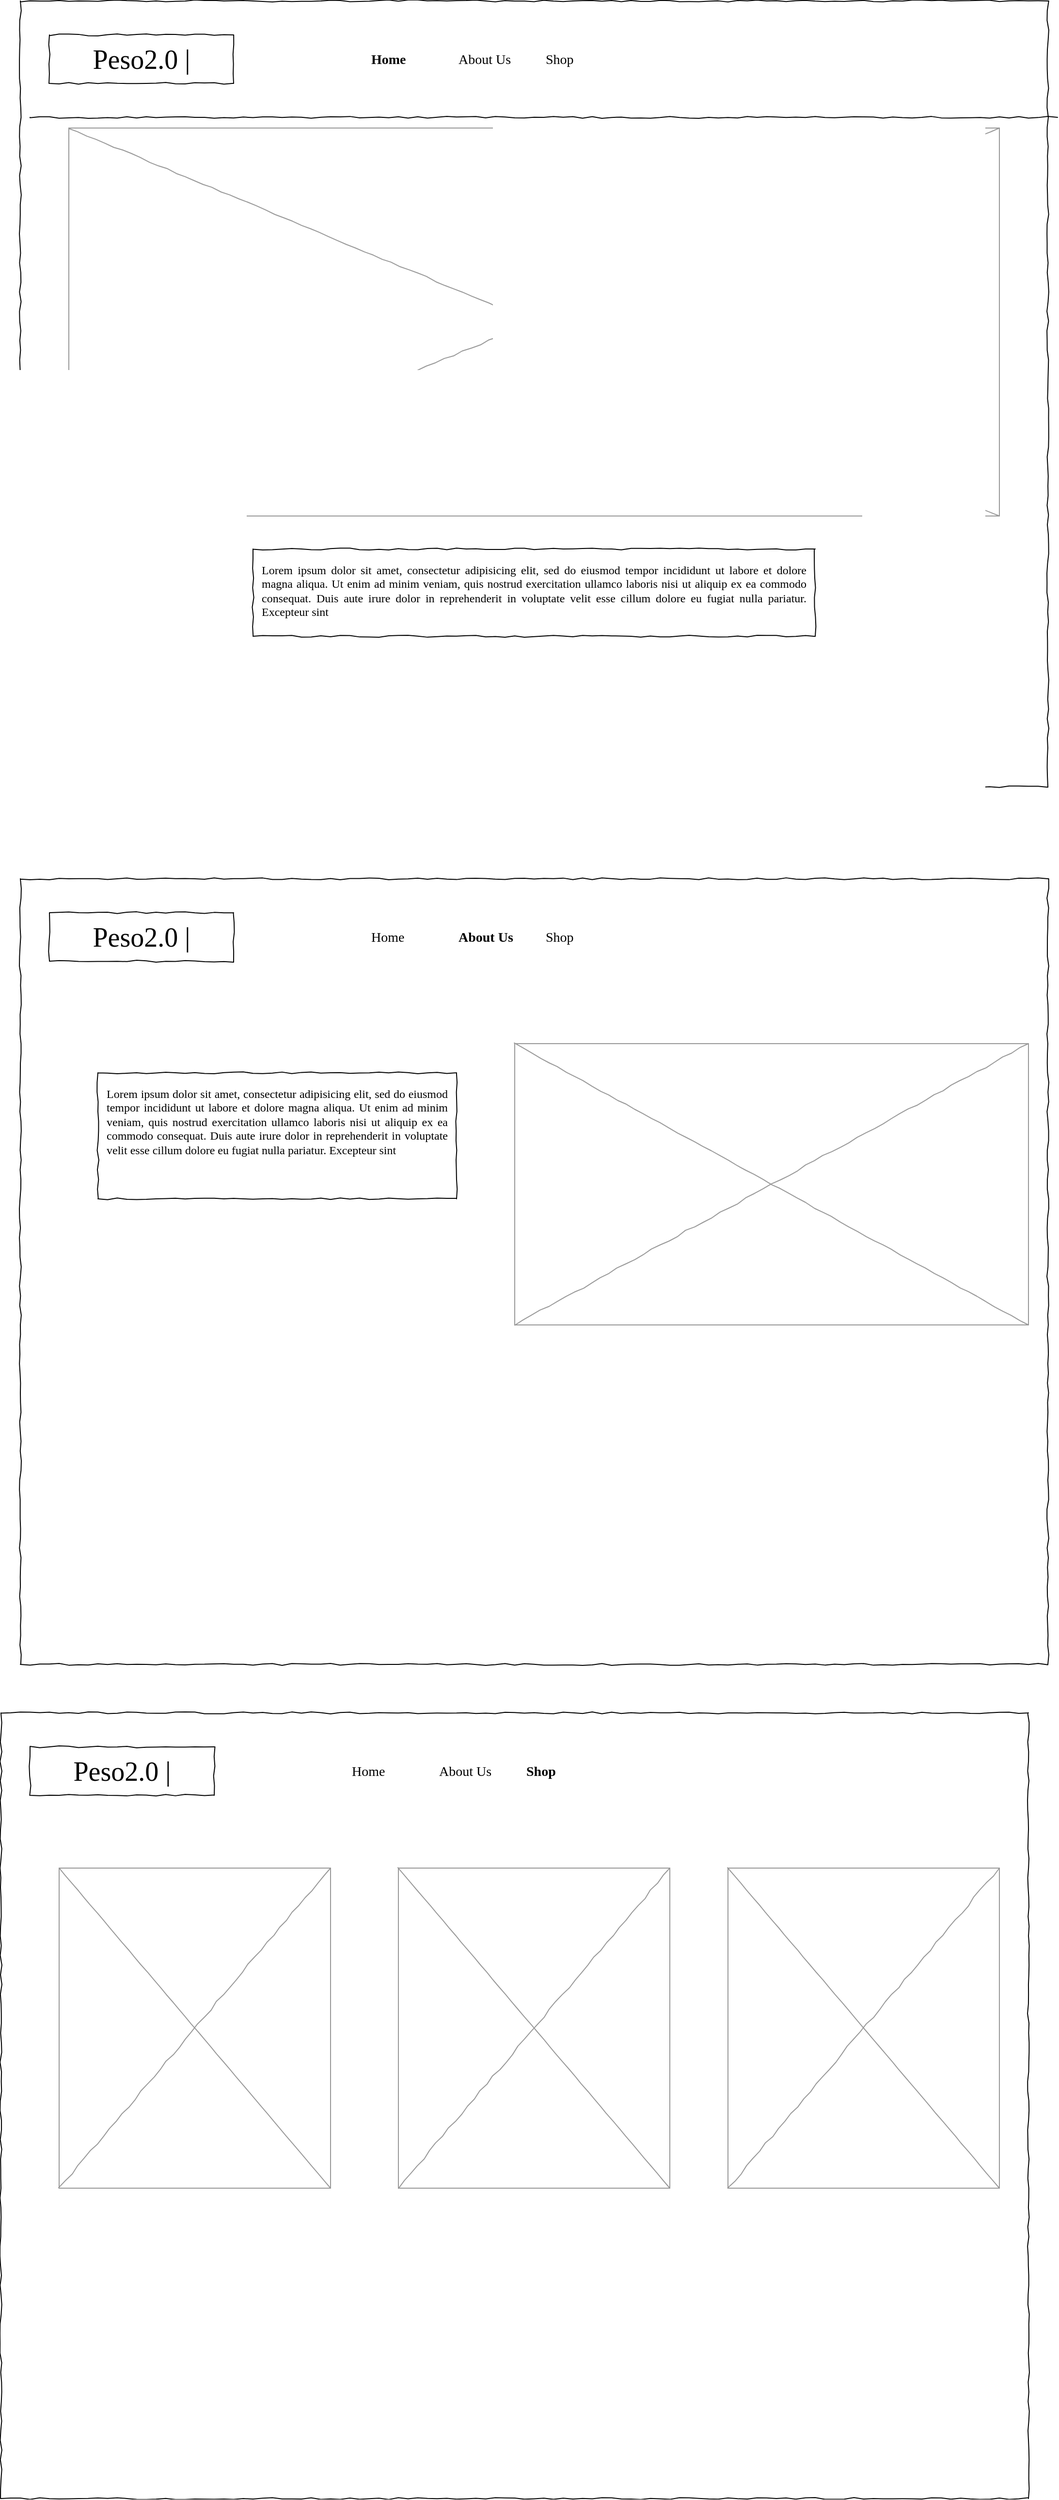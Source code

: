 <mxfile version="16.6.4" type="device"><diagram name="Page-1" id="03018318-947c-dd8e-b7a3-06fadd420f32"><mxGraphModel dx="2583" dy="770" grid="1" gridSize="10" guides="1" tooltips="1" connect="1" arrows="1" fold="1" page="1" pageScale="1" pageWidth="1100" pageHeight="850" background="none" math="0" shadow="0"><root><mxCell id="0"/><mxCell id="1" parent="0"/><mxCell id="677b7b8949515195-1" value="" style="whiteSpace=wrap;html=1;rounded=0;shadow=0;labelBackgroundColor=none;strokeColor=#000000;strokeWidth=1;fillColor=none;fontFamily=Verdana;fontSize=12;fontColor=#000000;align=center;comic=1;" parent="1" vertex="1"><mxGeometry x="10" y="25" width="1060" height="810" as="geometry"/></mxCell><mxCell id="677b7b8949515195-2" value="Peso2.0 |" style="whiteSpace=wrap;html=1;rounded=0;shadow=0;labelBackgroundColor=none;strokeWidth=1;fontFamily=Verdana;fontSize=28;align=center;comic=1;" parent="1" vertex="1"><mxGeometry x="40" y="60" width="190" height="50" as="geometry"/></mxCell><mxCell id="677b7b8949515195-5" value="&lt;b&gt;Home&lt;/b&gt;" style="text;html=1;points=[];align=left;verticalAlign=top;spacingTop=-4;fontSize=14;fontFamily=Verdana" parent="1" vertex="1"><mxGeometry x="370" y="75" width="60" height="20" as="geometry"/></mxCell><mxCell id="677b7b8949515195-6" value="About Us" style="text;html=1;points=[];align=left;verticalAlign=top;spacingTop=-4;fontSize=14;fontFamily=Verdana" parent="1" vertex="1"><mxGeometry x="460" y="75" width="60" height="20" as="geometry"/></mxCell><mxCell id="677b7b8949515195-7" value="Shop" style="text;html=1;points=[];align=left;verticalAlign=top;spacingTop=-4;fontSize=14;fontFamily=Verdana" parent="1" vertex="1"><mxGeometry x="550" y="75" width="60" height="20" as="geometry"/></mxCell><mxCell id="677b7b8949515195-9" value="" style="line;strokeWidth=1;html=1;rounded=0;shadow=0;labelBackgroundColor=none;fillColor=none;fontFamily=Verdana;fontSize=14;fontColor=#000000;align=center;comic=1;" parent="1" vertex="1"><mxGeometry x="20" y="140" width="1060" height="10" as="geometry"/></mxCell><mxCell id="677b7b8949515195-15" value="&lt;div style=&quot;text-align: justify&quot;&gt;&lt;span&gt;Lorem ipsum dolor sit amet, consectetur adipisicing elit, sed do eiusmod tempor incididunt ut labore et dolore magna aliqua. Ut enim ad minim veniam, quis nostrud exercitation ullamco laboris nisi ut aliquip ex ea commodo consequat. Duis aute irure dolor in reprehenderit in voluptate velit esse cillum dolore eu fugiat nulla pariatur. Excepteur sint&amp;nbsp;&lt;br&gt;&lt;/span&gt;&lt;/div&gt;" style="whiteSpace=wrap;html=1;rounded=0;shadow=0;labelBackgroundColor=none;strokeWidth=1;fillColor=none;fontFamily=Verdana;fontSize=12;align=center;verticalAlign=top;spacing=10;comic=1;" parent="1" vertex="1"><mxGeometry x="250" y="590" width="580" height="90" as="geometry"/></mxCell><mxCell id="677b7b8949515195-16" value="" style="verticalLabelPosition=bottom;shadow=0;dashed=0;align=center;html=1;verticalAlign=top;strokeWidth=1;shape=mxgraph.mockup.graphics.simpleIcon;strokeColor=#999999;rounded=0;labelBackgroundColor=none;fontFamily=Verdana;fontSize=14;fontColor=#000000;comic=1;" parent="1" vertex="1"><mxGeometry x="60" y="156" width="960" height="400" as="geometry"/></mxCell><mxCell id="rk_RWzYrefJcSmA2gX2k-9" value="" style="whiteSpace=wrap;html=1;rounded=0;shadow=0;labelBackgroundColor=none;strokeColor=#000000;strokeWidth=1;fillColor=none;fontFamily=Verdana;fontSize=12;fontColor=#000000;align=center;comic=1;" vertex="1" parent="1"><mxGeometry x="10" y="930" width="1060" height="810" as="geometry"/></mxCell><mxCell id="rk_RWzYrefJcSmA2gX2k-10" value="Peso2.0 |" style="whiteSpace=wrap;html=1;rounded=0;shadow=0;labelBackgroundColor=none;strokeWidth=1;fontFamily=Verdana;fontSize=28;align=center;comic=1;" vertex="1" parent="1"><mxGeometry x="40" y="965" width="190" height="50" as="geometry"/></mxCell><mxCell id="rk_RWzYrefJcSmA2gX2k-11" value="Home" style="text;html=1;points=[];align=left;verticalAlign=top;spacingTop=-4;fontSize=14;fontFamily=Verdana" vertex="1" parent="1"><mxGeometry x="370" y="980" width="60" height="20" as="geometry"/></mxCell><mxCell id="rk_RWzYrefJcSmA2gX2k-12" value="&lt;b&gt;About Us&lt;/b&gt;" style="text;html=1;points=[];align=left;verticalAlign=top;spacingTop=-4;fontSize=14;fontFamily=Verdana" vertex="1" parent="1"><mxGeometry x="460" y="980" width="60" height="20" as="geometry"/></mxCell><mxCell id="rk_RWzYrefJcSmA2gX2k-13" value="Shop" style="text;html=1;points=[];align=left;verticalAlign=top;spacingTop=-4;fontSize=14;fontFamily=Verdana" vertex="1" parent="1"><mxGeometry x="550" y="980" width="60" height="20" as="geometry"/></mxCell><mxCell id="rk_RWzYrefJcSmA2gX2k-14" value="" style="verticalLabelPosition=bottom;shadow=0;dashed=0;align=center;html=1;verticalAlign=top;strokeWidth=1;shape=mxgraph.mockup.graphics.simpleIcon;strokeColor=#999999;rounded=0;labelBackgroundColor=none;fontFamily=Verdana;fontSize=14;fontColor=#000000;comic=1;" vertex="1" parent="1"><mxGeometry x="520" y="1100" width="530" height="290" as="geometry"/></mxCell><mxCell id="rk_RWzYrefJcSmA2gX2k-15" value="&lt;div style=&quot;text-align: justify&quot;&gt;&lt;span&gt;Lorem ipsum dolor sit amet, consectetur adipisicing elit, sed do eiusmod tempor incididunt ut labore et dolore magna aliqua. Ut enim ad minim veniam, quis nostrud exercitation ullamco laboris nisi ut aliquip ex ea commodo consequat. Duis aute irure dolor in reprehenderit in voluptate velit esse cillum dolore eu fugiat nulla pariatur. Excepteur sint&amp;nbsp;&lt;br&gt;&lt;/span&gt;&lt;/div&gt;" style="whiteSpace=wrap;html=1;rounded=0;shadow=0;labelBackgroundColor=none;strokeWidth=1;fillColor=none;fontFamily=Verdana;fontSize=12;align=center;verticalAlign=top;spacing=10;comic=1;" vertex="1" parent="1"><mxGeometry x="90" y="1130" width="370" height="130" as="geometry"/></mxCell><mxCell id="rk_RWzYrefJcSmA2gX2k-17" value="" style="whiteSpace=wrap;html=1;rounded=0;shadow=0;labelBackgroundColor=none;strokeColor=#000000;strokeWidth=1;fillColor=none;fontFamily=Verdana;fontSize=12;fontColor=#000000;align=center;comic=1;" vertex="1" parent="1"><mxGeometry x="-10" y="1790" width="1060" height="810" as="geometry"/></mxCell><mxCell id="rk_RWzYrefJcSmA2gX2k-18" value="Peso2.0 |" style="whiteSpace=wrap;html=1;rounded=0;shadow=0;labelBackgroundColor=none;strokeWidth=1;fontFamily=Verdana;fontSize=28;align=center;comic=1;" vertex="1" parent="1"><mxGeometry x="20" y="1825" width="190" height="50" as="geometry"/></mxCell><mxCell id="rk_RWzYrefJcSmA2gX2k-19" value="Home" style="text;html=1;points=[];align=left;verticalAlign=top;spacingTop=-4;fontSize=14;fontFamily=Verdana" vertex="1" parent="1"><mxGeometry x="350" y="1840" width="60" height="20" as="geometry"/></mxCell><mxCell id="rk_RWzYrefJcSmA2gX2k-20" value="About Us" style="text;html=1;points=[];align=left;verticalAlign=top;spacingTop=-4;fontSize=14;fontFamily=Verdana" vertex="1" parent="1"><mxGeometry x="440" y="1840" width="60" height="20" as="geometry"/></mxCell><mxCell id="rk_RWzYrefJcSmA2gX2k-21" value="&lt;b&gt;Shop&lt;/b&gt;" style="text;html=1;points=[];align=left;verticalAlign=top;spacingTop=-4;fontSize=14;fontFamily=Verdana" vertex="1" parent="1"><mxGeometry x="530" y="1840" width="60" height="20" as="geometry"/></mxCell><mxCell id="rk_RWzYrefJcSmA2gX2k-22" value="" style="verticalLabelPosition=bottom;shadow=0;dashed=0;align=center;html=1;verticalAlign=top;strokeWidth=1;shape=mxgraph.mockup.graphics.simpleIcon;strokeColor=#999999;rounded=0;labelBackgroundColor=none;fontFamily=Verdana;fontSize=14;fontColor=#000000;comic=1;" vertex="1" parent="1"><mxGeometry x="400" y="1950" width="280" height="330" as="geometry"/></mxCell><mxCell id="rk_RWzYrefJcSmA2gX2k-24" value="" style="verticalLabelPosition=bottom;shadow=0;dashed=0;align=center;html=1;verticalAlign=top;strokeWidth=1;shape=mxgraph.mockup.graphics.simpleIcon;strokeColor=#999999;rounded=0;labelBackgroundColor=none;fontFamily=Verdana;fontSize=14;fontColor=#000000;comic=1;" vertex="1" parent="1"><mxGeometry x="50" y="1950" width="280" height="330" as="geometry"/></mxCell><mxCell id="rk_RWzYrefJcSmA2gX2k-25" value="" style="verticalLabelPosition=bottom;shadow=0;dashed=0;align=center;html=1;verticalAlign=top;strokeWidth=1;shape=mxgraph.mockup.graphics.simpleIcon;strokeColor=#999999;rounded=0;labelBackgroundColor=none;fontFamily=Verdana;fontSize=14;fontColor=#000000;comic=1;" vertex="1" parent="1"><mxGeometry x="740" y="1950" width="280" height="330" as="geometry"/></mxCell></root></mxGraphModel></diagram></mxfile>